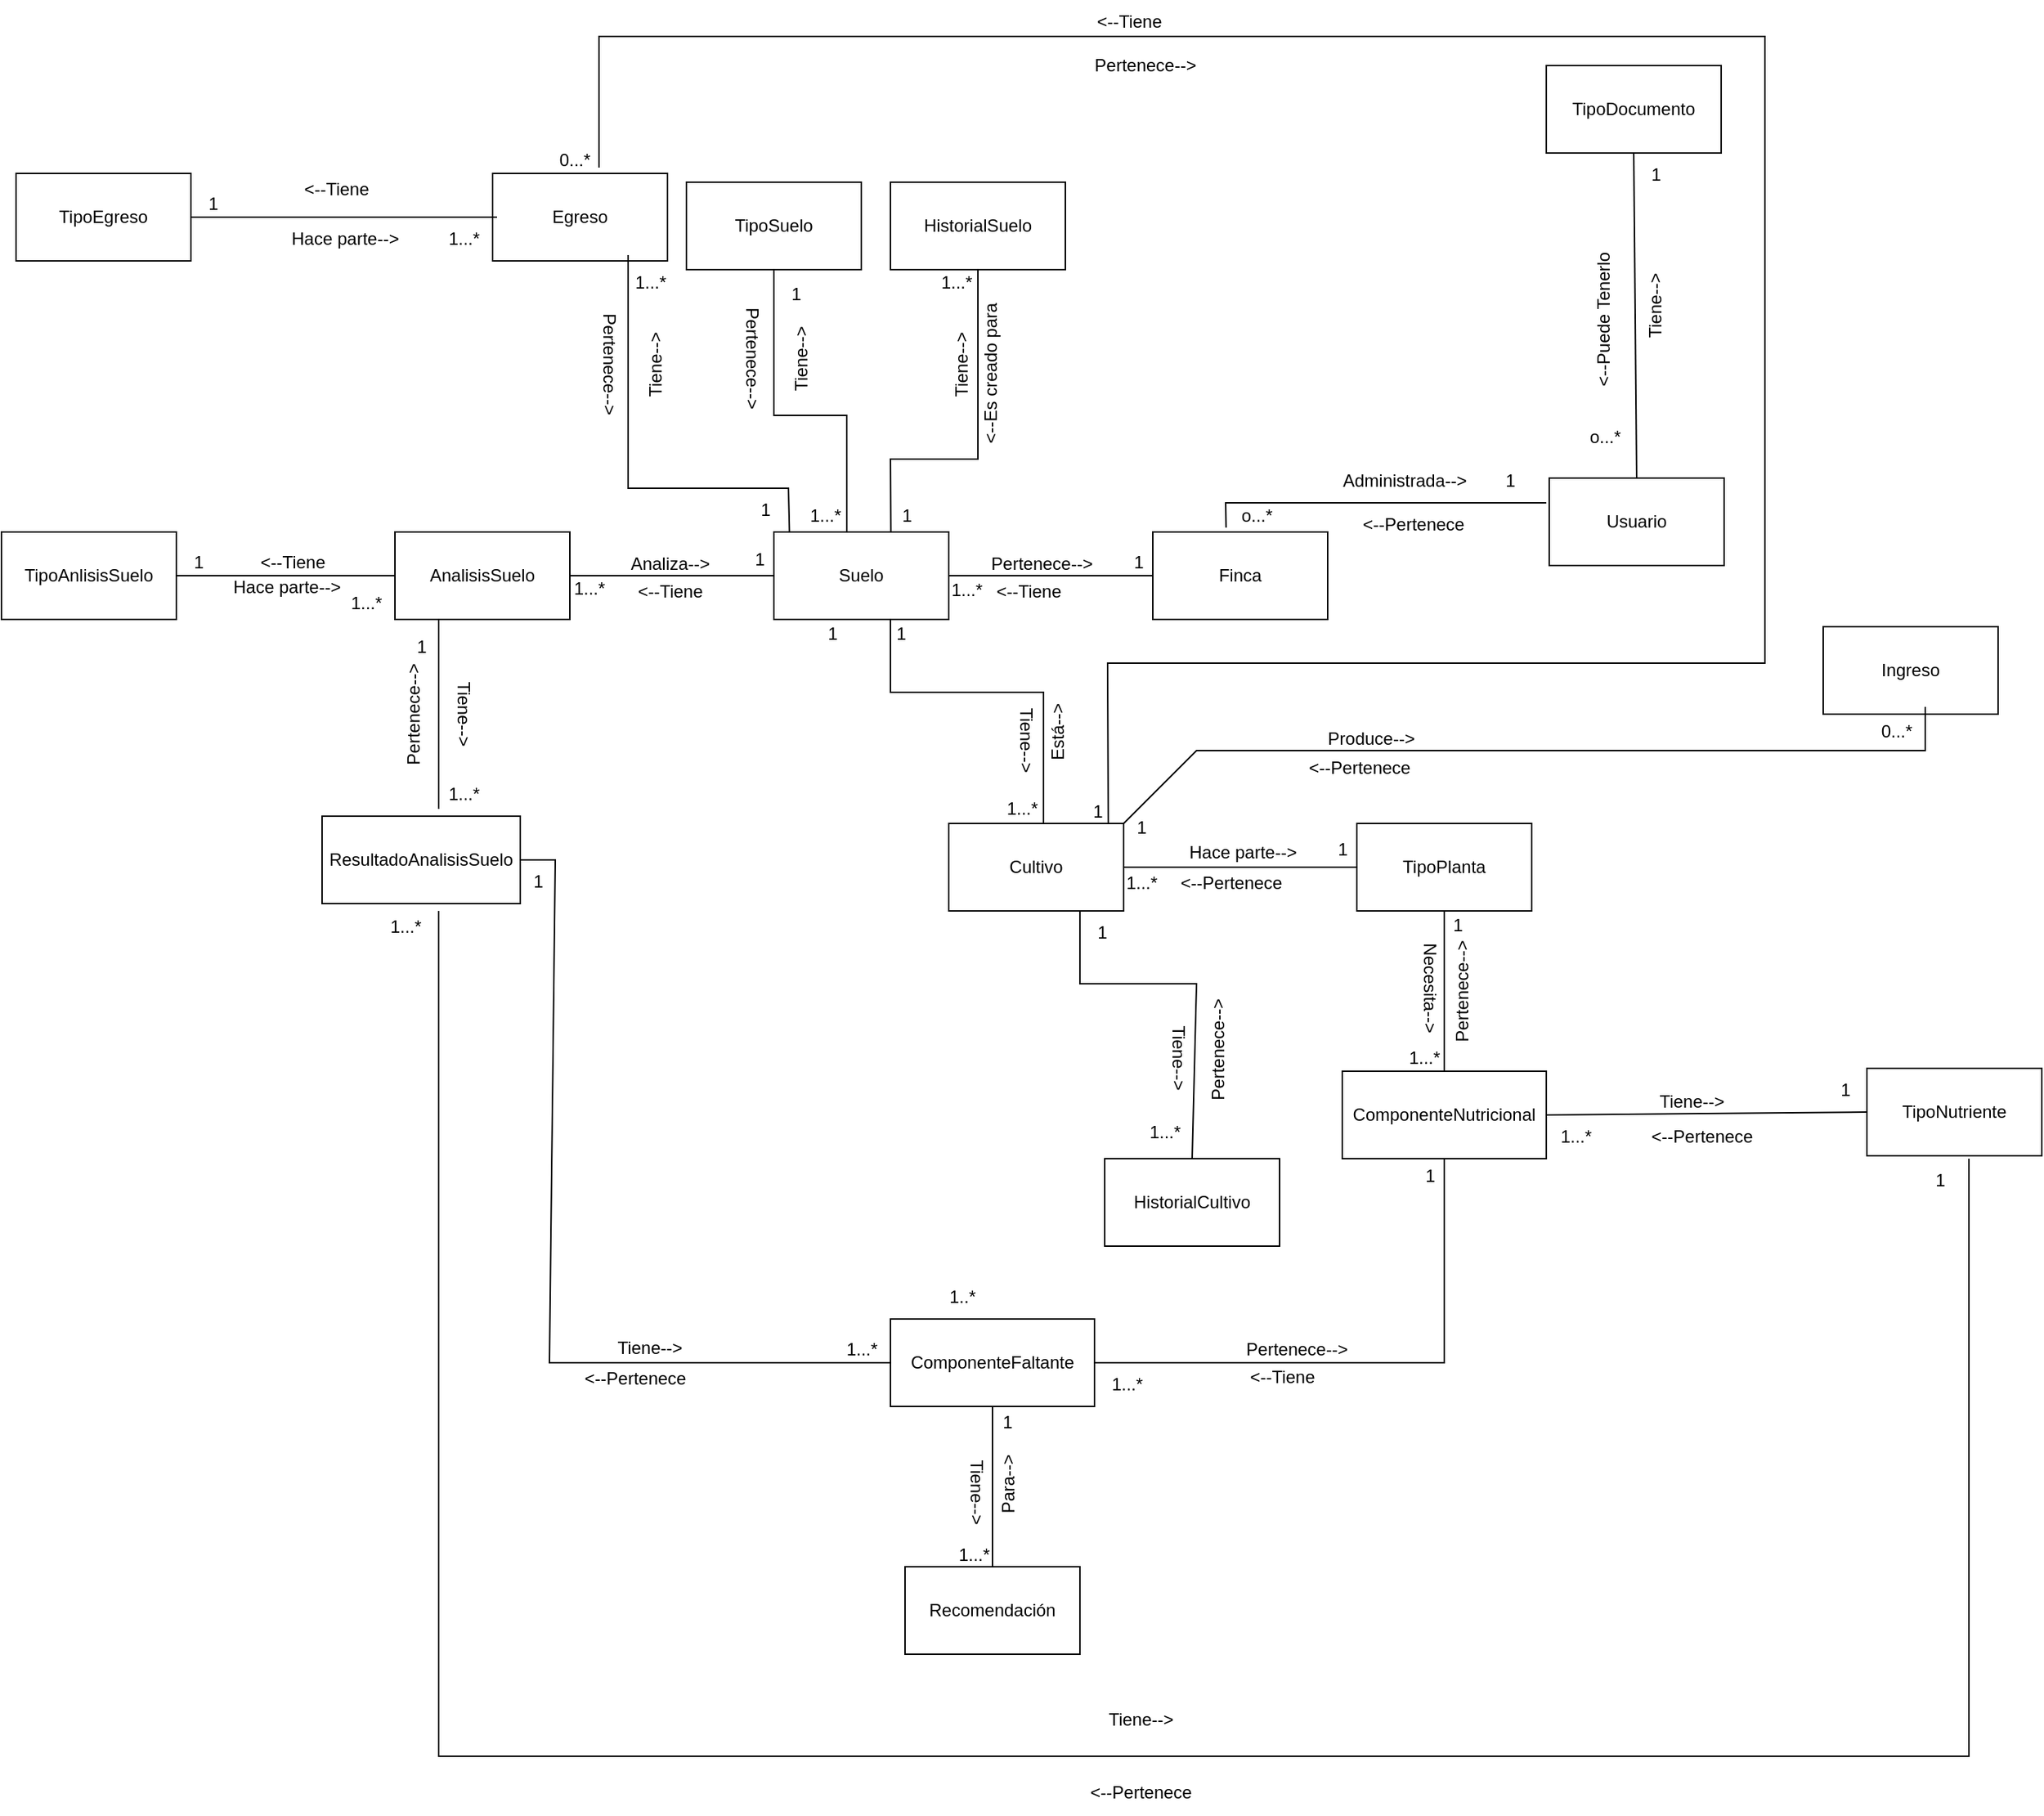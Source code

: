 <mxfile version="21.2.1" type="github">
  <diagram name="Página-1" id="VM4DMKes7zrzFQn_ShIZ">
    <mxGraphModel dx="2049" dy="1825" grid="1" gridSize="10" guides="1" tooltips="1" connect="1" arrows="1" fold="1" page="1" pageScale="1" pageWidth="827" pageHeight="1169" math="0" shadow="0">
      <root>
        <mxCell id="0" />
        <mxCell id="1" parent="0" />
        <mxCell id="wAAVuN6HU1YgThgMk9Jp-1" value="AnalisisSuelo" style="rounded=0;whiteSpace=wrap;html=1;" parent="1" vertex="1">
          <mxGeometry x="-110" y="170" width="120" height="60" as="geometry" />
        </mxCell>
        <mxCell id="gtoM_6XYmSIpQko0jhc2-1" value="Suelo" style="rounded=0;whiteSpace=wrap;html=1;" parent="1" vertex="1">
          <mxGeometry x="150" y="170" width="120" height="60" as="geometry" />
        </mxCell>
        <mxCell id="gtoM_6XYmSIpQko0jhc2-4" value="" style="endArrow=none;html=1;rounded=0;entryX=0;entryY=0.5;entryDx=0;entryDy=0;" parent="1" target="gtoM_6XYmSIpQko0jhc2-1" edge="1">
          <mxGeometry width="50" height="50" relative="1" as="geometry">
            <mxPoint x="10" y="200" as="sourcePoint" />
            <mxPoint x="60" y="150" as="targetPoint" />
          </mxGeometry>
        </mxCell>
        <mxCell id="gtoM_6XYmSIpQko0jhc2-5" value="Usuario" style="rounded=0;whiteSpace=wrap;html=1;" parent="1" vertex="1">
          <mxGeometry x="682" y="133" width="120" height="60" as="geometry" />
        </mxCell>
        <mxCell id="gtoM_6XYmSIpQko0jhc2-12" value="Analiza--&amp;gt;" style="text;html=1;strokeColor=none;fillColor=none;align=center;verticalAlign=middle;whiteSpace=wrap;rounded=0;" parent="1" vertex="1">
          <mxGeometry x="39" y="177" width="80" height="30" as="geometry" />
        </mxCell>
        <mxCell id="gtoM_6XYmSIpQko0jhc2-13" value="&amp;lt;--Tiene" style="text;html=1;strokeColor=none;fillColor=none;align=center;verticalAlign=middle;whiteSpace=wrap;rounded=0;" parent="1" vertex="1">
          <mxGeometry x="29" y="196" width="100" height="30" as="geometry" />
        </mxCell>
        <mxCell id="gtoM_6XYmSIpQko0jhc2-14" value="Finca" style="rounded=0;whiteSpace=wrap;html=1;" parent="1" vertex="1">
          <mxGeometry x="410" y="170" width="120" height="60" as="geometry" />
        </mxCell>
        <mxCell id="EihlM_Xke5t3C62atEJj-1" value="" style="endArrow=none;html=1;rounded=0;entryX=0;entryY=0.5;entryDx=0;entryDy=0;" parent="1" target="gtoM_6XYmSIpQko0jhc2-14" edge="1">
          <mxGeometry width="50" height="50" relative="1" as="geometry">
            <mxPoint x="270" y="200" as="sourcePoint" />
            <mxPoint x="320" y="150" as="targetPoint" />
          </mxGeometry>
        </mxCell>
        <mxCell id="EihlM_Xke5t3C62atEJj-2" value="Pertenece--&amp;gt;" style="text;html=1;strokeColor=none;fillColor=none;align=center;verticalAlign=middle;whiteSpace=wrap;rounded=0;" parent="1" vertex="1">
          <mxGeometry x="294" y="177" width="80" height="30" as="geometry" />
        </mxCell>
        <mxCell id="nHzaXoaMLMGKjQFt03uS-1" value="" style="endArrow=none;html=1;rounded=0;exitX=0.419;exitY=-0.05;exitDx=0;exitDy=0;exitPerimeter=0;" parent="1" source="gtoM_6XYmSIpQko0jhc2-14" edge="1">
          <mxGeometry width="50" height="50" relative="1" as="geometry">
            <mxPoint x="450" y="160" as="sourcePoint" />
            <mxPoint x="680" y="150" as="targetPoint" />
            <Array as="points">
              <mxPoint x="460" y="150" />
            </Array>
          </mxGeometry>
        </mxCell>
        <mxCell id="nHzaXoaMLMGKjQFt03uS-2" value="&amp;lt;--Tiene" style="text;html=1;strokeColor=none;fillColor=none;align=center;verticalAlign=middle;whiteSpace=wrap;rounded=0;" parent="1" vertex="1">
          <mxGeometry x="285" y="196" width="80" height="30" as="geometry" />
        </mxCell>
        <mxCell id="nHzaXoaMLMGKjQFt03uS-3" value="&amp;lt;--Pertenece" style="text;html=1;strokeColor=none;fillColor=none;align=center;verticalAlign=middle;whiteSpace=wrap;rounded=0;rotation=0;" parent="1" vertex="1">
          <mxGeometry x="549" y="150" width="80" height="30" as="geometry" />
        </mxCell>
        <mxCell id="nHzaXoaMLMGKjQFt03uS-4" value="Administrada--&amp;gt;" style="text;html=1;strokeColor=none;fillColor=none;align=center;verticalAlign=middle;whiteSpace=wrap;rounded=0;rotation=0;" parent="1" vertex="1">
          <mxGeometry x="536" y="120" width="94" height="30" as="geometry" />
        </mxCell>
        <mxCell id="TpQG6C9cROLoZ1MlETch-3" value="Recomendación" style="rounded=0;whiteSpace=wrap;html=1;" parent="1" vertex="1">
          <mxGeometry x="240" y="880" width="120" height="60" as="geometry" />
        </mxCell>
        <mxCell id="TpQG6C9cROLoZ1MlETch-4" value="Cultivo" style="rounded=0;whiteSpace=wrap;html=1;" parent="1" vertex="1">
          <mxGeometry x="270" y="370" width="120" height="60" as="geometry" />
        </mxCell>
        <mxCell id="TpQG6C9cROLoZ1MlETch-6" value="Tiene--&amp;gt;" style="text;html=1;strokeColor=none;fillColor=none;align=center;verticalAlign=middle;whiteSpace=wrap;rounded=0;rotation=90;" parent="1" vertex="1">
          <mxGeometry x="293" y="298" width="60" height="30" as="geometry" />
        </mxCell>
        <mxCell id="TpQG6C9cROLoZ1MlETch-7" value="Está--&amp;gt;" style="text;html=1;strokeColor=none;fillColor=none;align=center;verticalAlign=middle;whiteSpace=wrap;rounded=0;rotation=270;" parent="1" vertex="1">
          <mxGeometry x="305" y="292" width="80" height="30" as="geometry" />
        </mxCell>
        <mxCell id="TpQG6C9cROLoZ1MlETch-8" value="HistorialSuelo" style="rounded=0;whiteSpace=wrap;html=1;" parent="1" vertex="1">
          <mxGeometry x="230" y="-70" width="120" height="60" as="geometry" />
        </mxCell>
        <mxCell id="TpQG6C9cROLoZ1MlETch-9" value="" style="endArrow=none;html=1;rounded=0;entryX=0.5;entryY=1;entryDx=0;entryDy=0;exitX=0.669;exitY=-0.007;exitDx=0;exitDy=0;exitPerimeter=0;" parent="1" source="gtoM_6XYmSIpQko0jhc2-1" target="TpQG6C9cROLoZ1MlETch-8" edge="1">
          <mxGeometry width="50" height="50" relative="1" as="geometry">
            <mxPoint x="220" y="170" as="sourcePoint" />
            <mxPoint x="210" y="60" as="targetPoint" />
            <Array as="points">
              <mxPoint x="230" y="120" />
              <mxPoint x="290" y="120" />
            </Array>
          </mxGeometry>
        </mxCell>
        <mxCell id="TpQG6C9cROLoZ1MlETch-10" value="Tiene--&amp;gt;" style="text;html=1;strokeColor=none;fillColor=none;align=center;verticalAlign=middle;whiteSpace=wrap;rounded=0;rotation=270;" parent="1" vertex="1">
          <mxGeometry x="239" y="40" width="80" height="30" as="geometry" />
        </mxCell>
        <mxCell id="TpQG6C9cROLoZ1MlETch-11" value="TipoAnlisisSuelo" style="rounded=0;whiteSpace=wrap;html=1;" parent="1" vertex="1">
          <mxGeometry x="-380" y="170" width="120" height="60" as="geometry" />
        </mxCell>
        <mxCell id="TpQG6C9cROLoZ1MlETch-12" value="" style="endArrow=none;html=1;rounded=0;entryX=0;entryY=0.5;entryDx=0;entryDy=0;" parent="1" target="wAAVuN6HU1YgThgMk9Jp-1" edge="1">
          <mxGeometry width="50" height="50" relative="1" as="geometry">
            <mxPoint x="-260" y="200" as="sourcePoint" />
            <mxPoint x="-210" y="150" as="targetPoint" />
          </mxGeometry>
        </mxCell>
        <mxCell id="TpQG6C9cROLoZ1MlETch-13" value="&amp;lt;--Tiene" style="text;html=1;strokeColor=none;fillColor=none;align=center;verticalAlign=middle;whiteSpace=wrap;rounded=0;" parent="1" vertex="1">
          <mxGeometry x="-210" y="176" width="60" height="30" as="geometry" />
        </mxCell>
        <mxCell id="TpQG6C9cROLoZ1MlETch-14" value="Hace parte--&amp;gt;" style="text;html=1;strokeColor=none;fillColor=none;align=center;verticalAlign=middle;whiteSpace=wrap;rounded=0;" parent="1" vertex="1">
          <mxGeometry x="-224" y="193" width="80" height="30" as="geometry" />
        </mxCell>
        <mxCell id="TpQG6C9cROLoZ1MlETch-19" value="" style="endArrow=none;html=1;rounded=0;" parent="1" edge="1">
          <mxGeometry width="50" height="50" relative="1" as="geometry">
            <mxPoint x="335" y="370" as="sourcePoint" />
            <mxPoint x="230" y="230" as="targetPoint" />
            <Array as="points">
              <mxPoint x="335" y="280" />
              <mxPoint x="230" y="280" />
            </Array>
          </mxGeometry>
        </mxCell>
        <mxCell id="TpQG6C9cROLoZ1MlETch-20" value="" style="endArrow=none;html=1;rounded=0;entryX=0.5;entryY=1;entryDx=0;entryDy=0;exitX=0.5;exitY=0;exitDx=0;exitDy=0;" parent="1" source="TpQG6C9cROLoZ1MlETch-3" target="K1ka9b04RwjkrM7GsoV3-24" edge="1">
          <mxGeometry width="50" height="50" relative="1" as="geometry">
            <mxPoint x="110" y="350" as="sourcePoint" />
            <mxPoint x="110" y="290" as="targetPoint" />
            <Array as="points">
              <mxPoint x="300" y="810" />
              <mxPoint x="300" y="790" />
            </Array>
          </mxGeometry>
        </mxCell>
        <mxCell id="TpQG6C9cROLoZ1MlETch-22" value="Tiene--&amp;gt;" style="text;html=1;strokeColor=none;fillColor=none;align=center;verticalAlign=middle;whiteSpace=wrap;rounded=0;rotation=90;" parent="1" vertex="1">
          <mxGeometry x="259" y="814" width="60" height="30" as="geometry" />
        </mxCell>
        <mxCell id="TpQG6C9cROLoZ1MlETch-23" value="Para--&amp;gt;" style="text;html=1;strokeColor=none;fillColor=none;align=center;verticalAlign=middle;whiteSpace=wrap;rounded=0;rotation=270;" parent="1" vertex="1">
          <mxGeometry x="271" y="808" width="80" height="30" as="geometry" />
        </mxCell>
        <mxCell id="TpQG6C9cROLoZ1MlETch-24" value="&amp;lt;--Es creado para" style="text;html=1;strokeColor=none;fillColor=none;align=center;verticalAlign=middle;whiteSpace=wrap;rounded=0;rotation=270;" parent="1" vertex="1">
          <mxGeometry x="249" y="46" width="100" height="30" as="geometry" />
        </mxCell>
        <mxCell id="TpQG6C9cROLoZ1MlETch-25" value="TipoPlanta" style="rounded=0;whiteSpace=wrap;html=1;" parent="1" vertex="1">
          <mxGeometry x="550" y="370" width="120" height="60" as="geometry" />
        </mxCell>
        <mxCell id="TpQG6C9cROLoZ1MlETch-26" value="" style="endArrow=none;html=1;rounded=0;entryX=0;entryY=0.5;entryDx=0;entryDy=0;" parent="1" target="TpQG6C9cROLoZ1MlETch-25" edge="1">
          <mxGeometry width="50" height="50" relative="1" as="geometry">
            <mxPoint x="390" y="400" as="sourcePoint" />
            <mxPoint x="440" y="350" as="targetPoint" />
          </mxGeometry>
        </mxCell>
        <mxCell id="TpQG6C9cROLoZ1MlETch-27" value="&amp;lt;--Pertenece" style="text;html=1;strokeColor=none;fillColor=none;align=center;verticalAlign=middle;whiteSpace=wrap;rounded=0;" parent="1" vertex="1">
          <mxGeometry x="424" y="396" width="80" height="30" as="geometry" />
        </mxCell>
        <mxCell id="TpQG6C9cROLoZ1MlETch-28" value="Hace parte--&amp;gt;" style="text;html=1;strokeColor=none;fillColor=none;align=center;verticalAlign=middle;whiteSpace=wrap;rounded=0;" parent="1" vertex="1">
          <mxGeometry x="432" y="375" width="80" height="30" as="geometry" />
        </mxCell>
        <mxCell id="TpQG6C9cROLoZ1MlETch-30" value="Egreso" style="rounded=0;whiteSpace=wrap;html=1;" parent="1" vertex="1">
          <mxGeometry x="-43" y="-76" width="120" height="60" as="geometry" />
        </mxCell>
        <mxCell id="TpQG6C9cROLoZ1MlETch-47" value="ComponenteNutricional" style="rounded=0;whiteSpace=wrap;html=1;" parent="1" vertex="1">
          <mxGeometry x="540" y="540" width="140" height="60" as="geometry" />
        </mxCell>
        <mxCell id="TpQG6C9cROLoZ1MlETch-49" value="" style="endArrow=none;html=1;rounded=0;" parent="1" source="TpQG6C9cROLoZ1MlETch-47" edge="1">
          <mxGeometry width="50" height="50" relative="1" as="geometry">
            <mxPoint x="560" y="480" as="sourcePoint" />
            <mxPoint x="610" y="430" as="targetPoint" />
          </mxGeometry>
        </mxCell>
        <mxCell id="TpQG6C9cROLoZ1MlETch-50" value="Necesita--&amp;gt;" style="text;html=1;strokeColor=none;fillColor=none;align=center;verticalAlign=middle;whiteSpace=wrap;rounded=0;rotation=90;" parent="1" vertex="1">
          <mxGeometry x="565" y="468" width="70" height="30" as="geometry" />
        </mxCell>
        <mxCell id="TpQG6C9cROLoZ1MlETch-51" value="Pertenece--&amp;gt;" style="text;html=1;strokeColor=none;fillColor=none;align=center;verticalAlign=middle;whiteSpace=wrap;rounded=0;rotation=270;" parent="1" vertex="1">
          <mxGeometry x="584.5" y="470.5" width="75" height="30" as="geometry" />
        </mxCell>
        <mxCell id="ObKTEs9czoOwKZzO202r-1" value="1" style="text;html=1;align=center;verticalAlign=middle;resizable=0;points=[];autosize=1;strokeColor=none;fillColor=none;" parent="1" vertex="1">
          <mxGeometry x="640" y="120" width="30" height="30" as="geometry" />
        </mxCell>
        <mxCell id="ObKTEs9czoOwKZzO202r-2" value="o...*" style="text;html=1;align=center;verticalAlign=middle;resizable=0;points=[];autosize=1;strokeColor=none;fillColor=none;" parent="1" vertex="1">
          <mxGeometry x="461" y="144" width="40" height="30" as="geometry" />
        </mxCell>
        <mxCell id="q6Xow11EP27kj4UFFbpN-1" value="1" style="text;html=1;align=center;verticalAlign=middle;resizable=0;points=[];autosize=1;strokeColor=none;fillColor=none;" parent="1" vertex="1">
          <mxGeometry x="226" y="144" width="30" height="30" as="geometry" />
        </mxCell>
        <mxCell id="ObKTEs9czoOwKZzO202r-4" value="1...*" style="text;html=1;align=center;verticalAlign=middle;resizable=0;points=[];autosize=1;strokeColor=none;fillColor=none;" parent="1" vertex="1">
          <mxGeometry x="262" y="195" width="40" height="30" as="geometry" />
        </mxCell>
        <mxCell id="q6Xow11EP27kj4UFFbpN-2" value="1...*" style="text;html=1;align=center;verticalAlign=middle;resizable=0;points=[];autosize=1;strokeColor=none;fillColor=none;" parent="1" vertex="1">
          <mxGeometry x="255" y="-16" width="40" height="30" as="geometry" />
        </mxCell>
        <mxCell id="ObKTEs9czoOwKZzO202r-5" value="1" style="text;html=1;align=center;verticalAlign=middle;resizable=0;points=[];autosize=1;strokeColor=none;fillColor=none;" parent="1" vertex="1">
          <mxGeometry x="385" y="176" width="30" height="30" as="geometry" />
        </mxCell>
        <mxCell id="q6Xow11EP27kj4UFFbpN-3" value="1" style="text;html=1;align=center;verticalAlign=middle;resizable=0;points=[];autosize=1;strokeColor=none;fillColor=none;" parent="1" vertex="1">
          <mxGeometry x="125" y="174" width="30" height="30" as="geometry" />
        </mxCell>
        <mxCell id="q6Xow11EP27kj4UFFbpN-4" value="1...*" style="text;html=1;align=center;verticalAlign=middle;resizable=0;points=[];autosize=1;strokeColor=none;fillColor=none;" parent="1" vertex="1">
          <mxGeometry x="3" y="194" width="40" height="30" as="geometry" />
        </mxCell>
        <mxCell id="q6Xow11EP27kj4UFFbpN-5" value="1" style="text;html=1;align=center;verticalAlign=middle;resizable=0;points=[];autosize=1;strokeColor=none;fillColor=none;" parent="1" vertex="1">
          <mxGeometry x="-260" y="176" width="30" height="30" as="geometry" />
        </mxCell>
        <mxCell id="q6Xow11EP27kj4UFFbpN-6" value="1...*" style="text;html=1;align=center;verticalAlign=middle;resizable=0;points=[];autosize=1;strokeColor=none;fillColor=none;" parent="1" vertex="1">
          <mxGeometry x="-150" y="204" width="40" height="30" as="geometry" />
        </mxCell>
        <mxCell id="ObKTEs9czoOwKZzO202r-6" value="1...*" style="text;html=1;align=center;verticalAlign=middle;resizable=0;points=[];autosize=1;strokeColor=none;fillColor=none;" parent="1" vertex="1">
          <mxGeometry x="300" y="345" width="40" height="30" as="geometry" />
        </mxCell>
        <mxCell id="q6Xow11EP27kj4UFFbpN-7" value="1" style="text;html=1;align=center;verticalAlign=middle;resizable=0;points=[];autosize=1;strokeColor=none;fillColor=none;" parent="1" vertex="1">
          <mxGeometry x="295" y="766" width="30" height="30" as="geometry" />
        </mxCell>
        <mxCell id="ObKTEs9czoOwKZzO202r-7" value="1" style="text;html=1;align=center;verticalAlign=middle;resizable=0;points=[];autosize=1;strokeColor=none;fillColor=none;" parent="1" vertex="1">
          <mxGeometry x="222" y="225" width="30" height="30" as="geometry" />
        </mxCell>
        <mxCell id="q6Xow11EP27kj4UFFbpN-8" value="1...*" style="text;html=1;align=center;verticalAlign=middle;resizable=0;points=[];autosize=1;strokeColor=none;fillColor=none;" parent="1" vertex="1">
          <mxGeometry x="267" y="857" width="40" height="30" as="geometry" />
        </mxCell>
        <mxCell id="iUxeQ0X0zDgG5loe2Lcg-1" value="1" style="text;html=1;align=center;verticalAlign=middle;resizable=0;points=[];autosize=1;strokeColor=none;fillColor=none;" parent="1" vertex="1">
          <mxGeometry x="525" y="373" width="30" height="30" as="geometry" />
        </mxCell>
        <mxCell id="iUxeQ0X0zDgG5loe2Lcg-2" value="1...*" style="text;html=1;align=center;verticalAlign=middle;resizable=0;points=[];autosize=1;strokeColor=none;fillColor=none;" parent="1" vertex="1">
          <mxGeometry x="382" y="396" width="40" height="30" as="geometry" />
        </mxCell>
        <mxCell id="iUxeQ0X0zDgG5loe2Lcg-3" value="1...*" style="text;html=1;align=center;verticalAlign=middle;resizable=0;points=[];autosize=1;strokeColor=none;fillColor=none;" parent="1" vertex="1">
          <mxGeometry x="576" y="516" width="40" height="30" as="geometry" />
        </mxCell>
        <mxCell id="iUxeQ0X0zDgG5loe2Lcg-4" value="1" style="text;html=1;align=center;verticalAlign=middle;resizable=0;points=[];autosize=1;strokeColor=none;fillColor=none;" parent="1" vertex="1">
          <mxGeometry x="604" y="425" width="30" height="30" as="geometry" />
        </mxCell>
        <mxCell id="st-eu1iesrguf9fTj6S1-7" value="" style="endArrow=none;html=1;rounded=0;entryX=0.912;entryY=0.001;entryDx=0;entryDy=0;entryPerimeter=0;" parent="1" target="TpQG6C9cROLoZ1MlETch-4" edge="1">
          <mxGeometry width="50" height="50" relative="1" as="geometry">
            <mxPoint x="30" y="-80" as="sourcePoint" />
            <mxPoint x="390" y="370" as="targetPoint" />
            <Array as="points">
              <mxPoint x="30" y="-170" />
              <mxPoint x="830" y="-170" />
              <mxPoint x="830" y="260" />
              <mxPoint x="480" y="260" />
              <mxPoint x="379" y="260" />
            </Array>
          </mxGeometry>
        </mxCell>
        <mxCell id="st-eu1iesrguf9fTj6S1-8" value="&amp;lt;--Tiene" style="text;html=1;strokeColor=none;fillColor=none;align=center;verticalAlign=middle;whiteSpace=wrap;rounded=0;" parent="1" vertex="1">
          <mxGeometry x="364" y="-195" width="60" height="30" as="geometry" />
        </mxCell>
        <mxCell id="st-eu1iesrguf9fTj6S1-9" value="Pertenece--&amp;gt;" style="text;html=1;strokeColor=none;fillColor=none;align=center;verticalAlign=middle;whiteSpace=wrap;rounded=0;" parent="1" vertex="1">
          <mxGeometry x="365" y="-165" width="80" height="30" as="geometry" />
        </mxCell>
        <mxCell id="st-eu1iesrguf9fTj6S1-13" value="1" style="text;html=1;align=center;verticalAlign=middle;resizable=0;points=[];autosize=1;strokeColor=none;fillColor=none;" parent="1" vertex="1">
          <mxGeometry x="357" y="347" width="30" height="30" as="geometry" />
        </mxCell>
        <mxCell id="st-eu1iesrguf9fTj6S1-14" value="0...*" style="text;html=1;align=center;verticalAlign=middle;resizable=0;points=[];autosize=1;strokeColor=none;fillColor=none;" parent="1" vertex="1">
          <mxGeometry x="-7" y="-100" width="40" height="30" as="geometry" />
        </mxCell>
        <mxCell id="K1ka9b04RwjkrM7GsoV3-1" value="Ingreso" style="rounded=0;whiteSpace=wrap;html=1;" parent="1" vertex="1">
          <mxGeometry x="870" y="235" width="120" height="60" as="geometry" />
        </mxCell>
        <mxCell id="K1ka9b04RwjkrM7GsoV3-5" value="Produce--&amp;gt;" style="text;html=1;strokeColor=none;fillColor=none;align=center;verticalAlign=middle;whiteSpace=wrap;rounded=0;" parent="1" vertex="1">
          <mxGeometry x="520" y="297" width="80" height="30" as="geometry" />
        </mxCell>
        <mxCell id="K1ka9b04RwjkrM7GsoV3-6" value="0...*" style="text;html=1;align=center;verticalAlign=middle;resizable=0;points=[];autosize=1;strokeColor=none;fillColor=none;" parent="1" vertex="1">
          <mxGeometry x="900" y="292" width="40" height="30" as="geometry" />
        </mxCell>
        <mxCell id="K1ka9b04RwjkrM7GsoV3-7" value="&amp;lt;--Pertenece" style="text;html=1;strokeColor=none;fillColor=none;align=center;verticalAlign=middle;whiteSpace=wrap;rounded=0;" parent="1" vertex="1">
          <mxGeometry x="512" y="317" width="80" height="30" as="geometry" />
        </mxCell>
        <mxCell id="K1ka9b04RwjkrM7GsoV3-8" value="1" style="text;html=1;align=center;verticalAlign=middle;resizable=0;points=[];autosize=1;strokeColor=none;fillColor=none;" parent="1" vertex="1">
          <mxGeometry x="387" y="358" width="30" height="30" as="geometry" />
        </mxCell>
        <mxCell id="K1ka9b04RwjkrM7GsoV3-11" value="" style="endArrow=none;html=1;rounded=0;exitX=1;exitY=0;exitDx=0;exitDy=0;entryX=1;entryY=-0.067;entryDx=0;entryDy=0;entryPerimeter=0;" parent="1" source="TpQG6C9cROLoZ1MlETch-4" target="K1ka9b04RwjkrM7GsoV3-6" edge="1">
          <mxGeometry width="50" height="50" relative="1" as="geometry">
            <mxPoint x="390" y="340" as="sourcePoint" />
            <mxPoint x="940" y="300" as="targetPoint" />
            <Array as="points">
              <mxPoint x="440" y="320" />
              <mxPoint x="940" y="320" />
            </Array>
          </mxGeometry>
        </mxCell>
        <mxCell id="K1ka9b04RwjkrM7GsoV3-24" value="ComponenteFaltante" style="rounded=0;whiteSpace=wrap;html=1;" parent="1" vertex="1">
          <mxGeometry x="230" y="710" width="140" height="60" as="geometry" />
        </mxCell>
        <mxCell id="K1ka9b04RwjkrM7GsoV3-25" value="" style="endArrow=none;html=1;rounded=0;entryX=1;entryY=0.5;entryDx=0;entryDy=0;exitX=0;exitY=0.5;exitDx=0;exitDy=0;" parent="1" source="K1ka9b04RwjkrM7GsoV3-24" target="3cP2fc9IcJ4yP1oQOKvw-7" edge="1">
          <mxGeometry width="50" height="50" relative="1" as="geometry">
            <mxPoint x="-150" y="630" as="sourcePoint" />
            <mxPoint x="-100" y="580" as="targetPoint" />
            <Array as="points">
              <mxPoint x="-4" y="740" />
              <mxPoint y="395" />
            </Array>
          </mxGeometry>
        </mxCell>
        <mxCell id="K1ka9b04RwjkrM7GsoV3-26" value="" style="endArrow=none;html=1;rounded=0;entryX=0.5;entryY=1;entryDx=0;entryDy=0;exitX=1;exitY=0.5;exitDx=0;exitDy=0;" parent="1" source="K1ka9b04RwjkrM7GsoV3-24" target="TpQG6C9cROLoZ1MlETch-47" edge="1">
          <mxGeometry width="50" height="50" relative="1" as="geometry">
            <mxPoint x="550" y="700" as="sourcePoint" />
            <mxPoint x="600" y="650" as="targetPoint" />
            <Array as="points">
              <mxPoint x="610" y="740" />
            </Array>
          </mxGeometry>
        </mxCell>
        <mxCell id="K1ka9b04RwjkrM7GsoV3-27" value="&amp;lt;--Pertenece" style="text;html=1;strokeColor=none;fillColor=none;align=center;verticalAlign=middle;whiteSpace=wrap;rounded=0;" parent="1" vertex="1">
          <mxGeometry x="5" y="736" width="100" height="30" as="geometry" />
        </mxCell>
        <mxCell id="K1ka9b04RwjkrM7GsoV3-28" value="&amp;lt;--Tiene" style="text;html=1;strokeColor=none;fillColor=none;align=center;verticalAlign=middle;whiteSpace=wrap;rounded=0;" parent="1" vertex="1">
          <mxGeometry x="449" y="735" width="100" height="30" as="geometry" />
        </mxCell>
        <mxCell id="K1ka9b04RwjkrM7GsoV3-29" value="Tiene--&amp;gt;" style="text;html=1;strokeColor=none;fillColor=none;align=center;verticalAlign=middle;whiteSpace=wrap;rounded=0;rotation=0;" parent="1" vertex="1">
          <mxGeometry x="25" y="715" width="80" height="30" as="geometry" />
        </mxCell>
        <mxCell id="K1ka9b04RwjkrM7GsoV3-30" value="Pertenece--&amp;gt;" style="text;html=1;strokeColor=none;fillColor=none;align=center;verticalAlign=middle;whiteSpace=wrap;rounded=0;rotation=0;" parent="1" vertex="1">
          <mxGeometry x="469" y="716" width="80" height="30" as="geometry" />
        </mxCell>
        <mxCell id="K1ka9b04RwjkrM7GsoV3-32" value="1" style="text;html=1;align=center;verticalAlign=middle;resizable=0;points=[];autosize=1;strokeColor=none;fillColor=none;" parent="1" vertex="1">
          <mxGeometry x="-27" y="395" width="30" height="30" as="geometry" />
        </mxCell>
        <mxCell id="K1ka9b04RwjkrM7GsoV3-33" value="1" style="text;html=1;align=center;verticalAlign=middle;resizable=0;points=[];autosize=1;strokeColor=none;fillColor=none;" parent="1" vertex="1">
          <mxGeometry x="585" y="597" width="30" height="30" as="geometry" />
        </mxCell>
        <mxCell id="K1ka9b04RwjkrM7GsoV3-34" value="1...*" style="text;html=1;align=center;verticalAlign=middle;resizable=0;points=[];autosize=1;strokeColor=none;fillColor=none;" parent="1" vertex="1">
          <mxGeometry x="372" y="740" width="40" height="30" as="geometry" />
        </mxCell>
        <mxCell id="K1ka9b04RwjkrM7GsoV3-38" value="1" style="text;html=1;align=center;verticalAlign=middle;resizable=0;points=[];autosize=1;strokeColor=none;fillColor=none;" parent="1" vertex="1">
          <mxGeometry x="175" y="225" width="30" height="30" as="geometry" />
        </mxCell>
        <mxCell id="K1ka9b04RwjkrM7GsoV3-39" value="1..*" style="text;html=1;align=center;verticalAlign=middle;resizable=0;points=[];autosize=1;strokeColor=none;fillColor=none;" parent="1" vertex="1">
          <mxGeometry x="259" y="680" width="40" height="30" as="geometry" />
        </mxCell>
        <mxCell id="JpNfquDLHaqynoFkWlmZ-1" value="TipoEgreso" style="rounded=0;whiteSpace=wrap;html=1;" parent="1" vertex="1">
          <mxGeometry x="-370" y="-76" width="120" height="60" as="geometry" />
        </mxCell>
        <mxCell id="JpNfquDLHaqynoFkWlmZ-2" value="" style="endArrow=none;html=1;rounded=0;exitX=1;exitY=0.5;exitDx=0;exitDy=0;" parent="1" source="JpNfquDLHaqynoFkWlmZ-1" edge="1">
          <mxGeometry width="50" height="50" relative="1" as="geometry">
            <mxPoint x="-90" as="sourcePoint" />
            <mxPoint x="-40" y="-46" as="targetPoint" />
          </mxGeometry>
        </mxCell>
        <mxCell id="jmJrkB2rO5GQmq86xExs-1" value="TipoDocumento" style="rounded=0;whiteSpace=wrap;html=1;" parent="1" vertex="1">
          <mxGeometry x="680" y="-150" width="120" height="60" as="geometry" />
        </mxCell>
        <mxCell id="jmJrkB2rO5GQmq86xExs-2" value="" style="endArrow=none;html=1;rounded=0;entryX=0.5;entryY=1;entryDx=0;entryDy=0;exitX=0.5;exitY=0;exitDx=0;exitDy=0;" parent="1" source="gtoM_6XYmSIpQko0jhc2-5" target="jmJrkB2rO5GQmq86xExs-1" edge="1">
          <mxGeometry width="50" height="50" relative="1" as="geometry">
            <mxPoint x="740" y="110" as="sourcePoint" />
            <mxPoint x="650" as="targetPoint" />
          </mxGeometry>
        </mxCell>
        <mxCell id="jmJrkB2rO5GQmq86xExs-3" value="&amp;lt;--Puede Tenerlo" style="text;html=1;align=center;verticalAlign=middle;resizable=0;points=[];autosize=1;strokeColor=none;fillColor=none;rotation=270;" parent="1" vertex="1">
          <mxGeometry x="659.5" y="10" width="120" height="30" as="geometry" />
        </mxCell>
        <mxCell id="jmJrkB2rO5GQmq86xExs-4" value="Tiene--&amp;gt;" style="text;html=1;align=center;verticalAlign=middle;resizable=0;points=[];autosize=1;strokeColor=none;fillColor=none;rotation=270;" parent="1" vertex="1">
          <mxGeometry x="720" width="70" height="30" as="geometry" />
        </mxCell>
        <mxCell id="jmJrkB2rO5GQmq86xExs-5" value="1" style="text;html=1;align=center;verticalAlign=middle;resizable=0;points=[];autosize=1;strokeColor=none;fillColor=none;" parent="1" vertex="1">
          <mxGeometry x="740" y="-90" width="30" height="30" as="geometry" />
        </mxCell>
        <mxCell id="jmJrkB2rO5GQmq86xExs-6" value="o...*" style="text;html=1;align=center;verticalAlign=middle;resizable=0;points=[];autosize=1;strokeColor=none;fillColor=none;" parent="1" vertex="1">
          <mxGeometry x="700" y="90" width="40" height="30" as="geometry" />
        </mxCell>
        <mxCell id="YEioQVW7iXrfI64ukGaB-1" value="TipoSuelo" style="rounded=0;whiteSpace=wrap;html=1;" parent="1" vertex="1">
          <mxGeometry x="90" y="-70" width="120" height="60" as="geometry" />
        </mxCell>
        <mxCell id="YEioQVW7iXrfI64ukGaB-2" value="" style="endArrow=none;html=1;rounded=0;exitX=0.417;exitY=0;exitDx=0;exitDy=0;exitPerimeter=0;" parent="1" source="gtoM_6XYmSIpQko0jhc2-1" edge="1">
          <mxGeometry width="50" height="50" relative="1" as="geometry">
            <mxPoint x="100" y="40" as="sourcePoint" />
            <mxPoint x="150" y="-10" as="targetPoint" />
            <Array as="points">
              <mxPoint x="200" y="90" />
              <mxPoint x="150" y="90" />
            </Array>
          </mxGeometry>
        </mxCell>
        <mxCell id="YEioQVW7iXrfI64ukGaB-3" value="Tiene--&amp;gt;" style="text;html=1;strokeColor=none;fillColor=none;align=center;verticalAlign=middle;whiteSpace=wrap;rounded=0;rotation=270;" parent="1" vertex="1">
          <mxGeometry x="129" y="36" width="80" height="30" as="geometry" />
        </mxCell>
        <mxCell id="YEioQVW7iXrfI64ukGaB-4" value="Pertenece--&amp;gt;" style="text;html=1;strokeColor=none;fillColor=none;align=center;verticalAlign=middle;whiteSpace=wrap;rounded=0;rotation=90;" parent="1" vertex="1">
          <mxGeometry x="95" y="36" width="80" height="30" as="geometry" />
        </mxCell>
        <mxCell id="YEioQVW7iXrfI64ukGaB-5" value="1" style="text;html=1;align=center;verticalAlign=middle;resizable=0;points=[];autosize=1;strokeColor=none;fillColor=none;" parent="1" vertex="1">
          <mxGeometry x="150" y="-8" width="30" height="30" as="geometry" />
        </mxCell>
        <mxCell id="YEioQVW7iXrfI64ukGaB-6" value="1...*" style="text;html=1;align=center;verticalAlign=middle;resizable=0;points=[];autosize=1;strokeColor=none;fillColor=none;" parent="1" vertex="1">
          <mxGeometry x="165" y="144" width="40" height="30" as="geometry" />
        </mxCell>
        <mxCell id="YEioQVW7iXrfI64ukGaB-8" value="" style="endArrow=none;html=1;rounded=0;exitX=0.089;exitY=0.001;exitDx=0;exitDy=0;exitPerimeter=0;" parent="1" source="gtoM_6XYmSIpQko0jhc2-1" edge="1">
          <mxGeometry width="50" height="50" relative="1" as="geometry">
            <mxPoint x="30" y="30" as="sourcePoint" />
            <mxPoint x="50" y="-20" as="targetPoint" />
            <Array as="points">
              <mxPoint x="160" y="140" />
              <mxPoint x="50" y="140" />
            </Array>
          </mxGeometry>
        </mxCell>
        <mxCell id="YEioQVW7iXrfI64ukGaB-10" value="1" style="text;html=1;align=center;verticalAlign=middle;resizable=0;points=[];autosize=1;strokeColor=none;fillColor=none;" parent="1" vertex="1">
          <mxGeometry x="129" y="140" width="30" height="30" as="geometry" />
        </mxCell>
        <mxCell id="YEioQVW7iXrfI64ukGaB-11" value="Tiene--&amp;gt;" style="text;html=1;strokeColor=none;fillColor=none;align=center;verticalAlign=middle;whiteSpace=wrap;rounded=0;rotation=270;" parent="1" vertex="1">
          <mxGeometry x="29" y="40" width="80" height="30" as="geometry" />
        </mxCell>
        <mxCell id="YEioQVW7iXrfI64ukGaB-13" value="1...*" style="text;html=1;align=center;verticalAlign=middle;resizable=0;points=[];autosize=1;strokeColor=none;fillColor=none;" parent="1" vertex="1">
          <mxGeometry x="45" y="-16" width="40" height="30" as="geometry" />
        </mxCell>
        <mxCell id="YEioQVW7iXrfI64ukGaB-14" value="Pertenece--&amp;gt;" style="text;html=1;strokeColor=none;fillColor=none;align=center;verticalAlign=middle;whiteSpace=wrap;rounded=0;rotation=90;" parent="1" vertex="1">
          <mxGeometry x="-3" y="40" width="80" height="30" as="geometry" />
        </mxCell>
        <mxCell id="YEioQVW7iXrfI64ukGaB-15" value="HistorialCultivo" style="rounded=0;whiteSpace=wrap;html=1;" parent="1" vertex="1">
          <mxGeometry x="377" y="600" width="120" height="60" as="geometry" />
        </mxCell>
        <mxCell id="YEioQVW7iXrfI64ukGaB-16" value="" style="endArrow=none;html=1;rounded=0;entryX=0.75;entryY=1;entryDx=0;entryDy=0;exitX=0.5;exitY=0;exitDx=0;exitDy=0;" parent="1" source="YEioQVW7iXrfI64ukGaB-15" target="TpQG6C9cROLoZ1MlETch-4" edge="1">
          <mxGeometry width="50" height="50" relative="1" as="geometry">
            <mxPoint x="270" y="607" as="sourcePoint" />
            <mxPoint x="360" y="440" as="targetPoint" />
            <Array as="points">
              <mxPoint x="440" y="480" />
              <mxPoint x="360" y="480" />
            </Array>
          </mxGeometry>
        </mxCell>
        <mxCell id="YEioQVW7iXrfI64ukGaB-17" value="Tiene--&amp;gt;" style="text;html=1;strokeColor=none;fillColor=none;align=center;verticalAlign=middle;whiteSpace=wrap;rounded=0;rotation=90;" parent="1" vertex="1">
          <mxGeometry x="394" y="524" width="67" height="14" as="geometry" />
        </mxCell>
        <mxCell id="YEioQVW7iXrfI64ukGaB-18" value="Pertenece--&amp;gt;" style="text;html=1;strokeColor=none;fillColor=none;align=center;verticalAlign=middle;whiteSpace=wrap;rounded=0;rotation=270;" parent="1" vertex="1">
          <mxGeometry x="415" y="510" width="80" height="30" as="geometry" />
        </mxCell>
        <mxCell id="YEioQVW7iXrfI64ukGaB-19" value="1" style="text;html=1;align=center;verticalAlign=middle;resizable=0;points=[];autosize=1;strokeColor=none;fillColor=none;" parent="1" vertex="1">
          <mxGeometry x="360" y="430" width="30" height="30" as="geometry" />
        </mxCell>
        <mxCell id="YEioQVW7iXrfI64ukGaB-20" value="1...*" style="text;html=1;align=center;verticalAlign=middle;resizable=0;points=[];autosize=1;strokeColor=none;fillColor=none;" parent="1" vertex="1">
          <mxGeometry x="398" y="567" width="40" height="30" as="geometry" />
        </mxCell>
        <mxCell id="YEioQVW7iXrfI64ukGaB-21" value="&amp;lt;--Tiene" style="text;html=1;strokeColor=none;fillColor=none;align=center;verticalAlign=middle;whiteSpace=wrap;rounded=0;" parent="1" vertex="1">
          <mxGeometry x="-180" y="-80" width="60" height="30" as="geometry" />
        </mxCell>
        <mxCell id="YEioQVW7iXrfI64ukGaB-22" value="Hace parte--&amp;gt;" style="text;html=1;strokeColor=none;fillColor=none;align=center;verticalAlign=middle;whiteSpace=wrap;rounded=0;" parent="1" vertex="1">
          <mxGeometry x="-184" y="-46" width="80" height="30" as="geometry" />
        </mxCell>
        <mxCell id="YEioQVW7iXrfI64ukGaB-23" value="1" style="text;html=1;align=center;verticalAlign=middle;resizable=0;points=[];autosize=1;strokeColor=none;fillColor=none;" parent="1" vertex="1">
          <mxGeometry x="-250" y="-70" width="30" height="30" as="geometry" />
        </mxCell>
        <mxCell id="YEioQVW7iXrfI64ukGaB-24" value="1...*" style="text;html=1;align=center;verticalAlign=middle;resizable=0;points=[];autosize=1;strokeColor=none;fillColor=none;" parent="1" vertex="1">
          <mxGeometry x="-83" y="-46" width="40" height="30" as="geometry" />
        </mxCell>
        <mxCell id="YEioQVW7iXrfI64ukGaB-26" value="TipoNutriente" style="rounded=0;whiteSpace=wrap;html=1;" parent="1" vertex="1">
          <mxGeometry x="900" y="538" width="120" height="60" as="geometry" />
        </mxCell>
        <mxCell id="YEioQVW7iXrfI64ukGaB-27" value="" style="endArrow=none;html=1;rounded=0;entryX=0;entryY=0.5;entryDx=0;entryDy=0;" parent="1" target="YEioQVW7iXrfI64ukGaB-26" edge="1">
          <mxGeometry width="50" height="50" relative="1" as="geometry">
            <mxPoint x="680" y="570" as="sourcePoint" />
            <mxPoint x="730" y="520" as="targetPoint" />
          </mxGeometry>
        </mxCell>
        <mxCell id="YEioQVW7iXrfI64ukGaB-28" value="Tiene--&amp;gt;" style="text;html=1;strokeColor=none;fillColor=none;align=center;verticalAlign=middle;whiteSpace=wrap;rounded=0;rotation=0;" parent="1" vertex="1">
          <mxGeometry x="740" y="546" width="80" height="30" as="geometry" />
        </mxCell>
        <mxCell id="YEioQVW7iXrfI64ukGaB-29" value="&amp;lt;--Pertenece" style="text;html=1;strokeColor=none;fillColor=none;align=center;verticalAlign=middle;whiteSpace=wrap;rounded=0;" parent="1" vertex="1">
          <mxGeometry x="747" y="570" width="80" height="30" as="geometry" />
        </mxCell>
        <mxCell id="YEioQVW7iXrfI64ukGaB-30" value="1" style="text;html=1;align=center;verticalAlign=middle;resizable=0;points=[];autosize=1;strokeColor=none;fillColor=none;" parent="1" vertex="1">
          <mxGeometry x="870" y="538" width="30" height="30" as="geometry" />
        </mxCell>
        <mxCell id="YEioQVW7iXrfI64ukGaB-31" value="1...*" style="text;html=1;align=center;verticalAlign=middle;resizable=0;points=[];autosize=1;strokeColor=none;fillColor=none;" parent="1" vertex="1">
          <mxGeometry x="680" y="570" width="40" height="30" as="geometry" />
        </mxCell>
        <mxCell id="YEioQVW7iXrfI64ukGaB-32" value="" style="endArrow=none;html=1;rounded=0;exitX=0.588;exitY=1.083;exitDx=0;exitDy=0;exitPerimeter=0;" parent="1" source="3cP2fc9IcJ4yP1oQOKvw-7" edge="1">
          <mxGeometry width="50" height="50" relative="1" as="geometry">
            <mxPoint x="-80" y="500" as="sourcePoint" />
            <mxPoint x="970" y="600" as="targetPoint" />
            <Array as="points">
              <mxPoint x="-80" y="1010" />
              <mxPoint x="970" y="1010" />
            </Array>
          </mxGeometry>
        </mxCell>
        <mxCell id="YEioQVW7iXrfI64ukGaB-33" value="Tiene--&amp;gt;" style="text;html=1;strokeColor=none;fillColor=none;align=center;verticalAlign=middle;whiteSpace=wrap;rounded=0;rotation=0;" parent="1" vertex="1">
          <mxGeometry x="362" y="970" width="80" height="30" as="geometry" />
        </mxCell>
        <mxCell id="YEioQVW7iXrfI64ukGaB-34" value="&amp;lt;--Pertenece" style="text;html=1;strokeColor=none;fillColor=none;align=center;verticalAlign=middle;whiteSpace=wrap;rounded=0;" parent="1" vertex="1">
          <mxGeometry x="362" y="1020" width="80" height="30" as="geometry" />
        </mxCell>
        <mxCell id="YEioQVW7iXrfI64ukGaB-35" value="1" style="text;html=1;align=center;verticalAlign=middle;resizable=0;points=[];autosize=1;strokeColor=none;fillColor=none;" parent="1" vertex="1">
          <mxGeometry x="935" y="600" width="30" height="30" as="geometry" />
        </mxCell>
        <mxCell id="3cP2fc9IcJ4yP1oQOKvw-7" value="ResultadoAnalisisSuelo" style="rounded=0;whiteSpace=wrap;html=1;" parent="1" vertex="1">
          <mxGeometry x="-160" y="365" width="136" height="60" as="geometry" />
        </mxCell>
        <mxCell id="3cP2fc9IcJ4yP1oQOKvw-8" value="" style="endArrow=none;html=1;rounded=0;entryX=0.25;entryY=1;entryDx=0;entryDy=0;" parent="1" target="wAAVuN6HU1YgThgMk9Jp-1" edge="1">
          <mxGeometry width="50" height="50" relative="1" as="geometry">
            <mxPoint x="-80" y="360" as="sourcePoint" />
            <mxPoint x="-65.24" y="231.6" as="targetPoint" />
          </mxGeometry>
        </mxCell>
        <mxCell id="3cP2fc9IcJ4yP1oQOKvw-9" value="1...*" style="text;html=1;align=center;verticalAlign=middle;resizable=0;points=[];autosize=1;strokeColor=none;fillColor=none;" parent="1" vertex="1">
          <mxGeometry x="-123" y="426" width="40" height="30" as="geometry" />
        </mxCell>
        <mxCell id="3cP2fc9IcJ4yP1oQOKvw-10" value="1" style="text;html=1;align=center;verticalAlign=middle;resizable=0;points=[];autosize=1;strokeColor=none;fillColor=none;" parent="1" vertex="1">
          <mxGeometry x="-107" y="234" width="30" height="30" as="geometry" />
        </mxCell>
        <mxCell id="3cP2fc9IcJ4yP1oQOKvw-11" value="1...*" style="text;html=1;align=center;verticalAlign=middle;resizable=0;points=[];autosize=1;strokeColor=none;fillColor=none;" parent="1" vertex="1">
          <mxGeometry x="-83" y="335" width="40" height="30" as="geometry" />
        </mxCell>
        <mxCell id="3cP2fc9IcJ4yP1oQOKvw-12" value="Tiene--&amp;gt;" style="text;html=1;strokeColor=none;fillColor=none;align=center;verticalAlign=middle;whiteSpace=wrap;rounded=0;rotation=90;" parent="1" vertex="1">
          <mxGeometry x="-93" y="280" width="60" height="30" as="geometry" />
        </mxCell>
        <mxCell id="3cP2fc9IcJ4yP1oQOKvw-13" value="Pertenece--&amp;gt;" style="text;html=1;strokeColor=none;fillColor=none;align=center;verticalAlign=middle;whiteSpace=wrap;rounded=0;rotation=270;" parent="1" vertex="1">
          <mxGeometry x="-137" y="280" width="80" height="30" as="geometry" />
        </mxCell>
        <mxCell id="3cP2fc9IcJ4yP1oQOKvw-14" value="1...*" style="text;html=1;align=center;verticalAlign=middle;resizable=0;points=[];autosize=1;strokeColor=none;fillColor=none;" parent="1" vertex="1">
          <mxGeometry x="190" y="716" width="40" height="30" as="geometry" />
        </mxCell>
      </root>
    </mxGraphModel>
  </diagram>
</mxfile>
